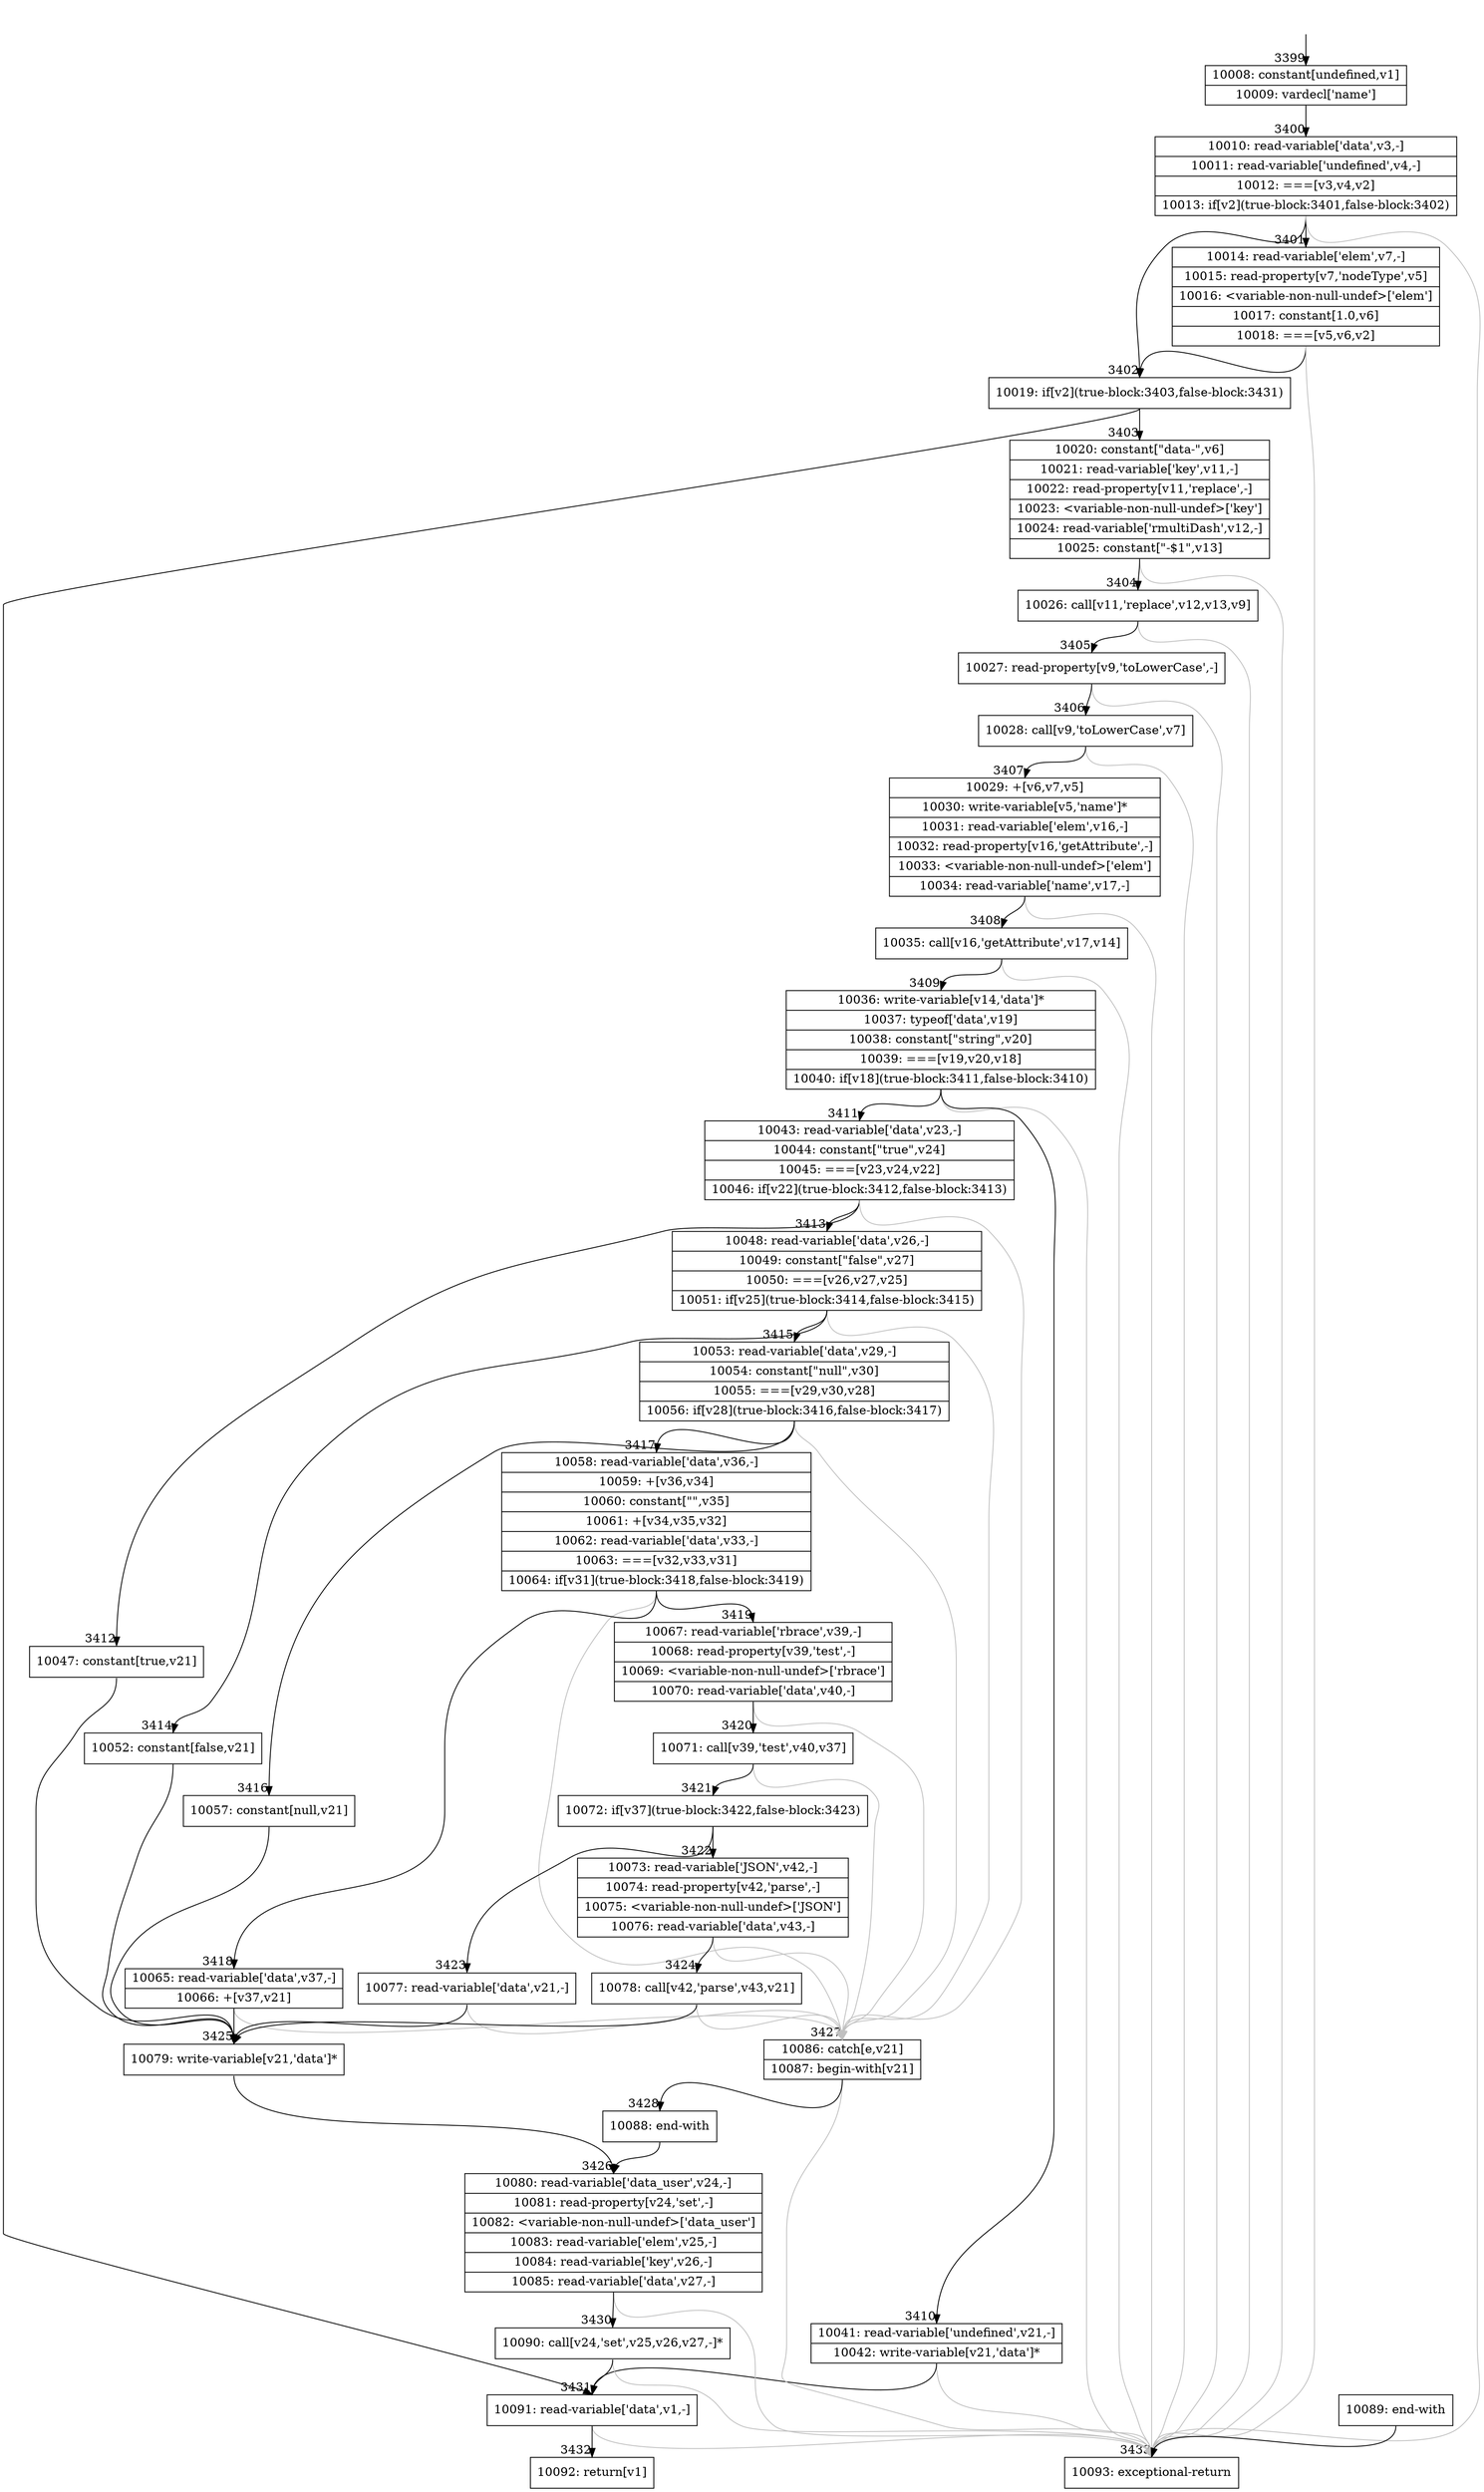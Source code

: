 digraph {
rankdir="TD"
BB_entry226[shape=none,label=""];
BB_entry226 -> BB3399 [tailport=s, headport=n, headlabel="    3399"]
BB3399 [shape=record label="{10008: constant[undefined,v1]|10009: vardecl['name']}" ] 
BB3399 -> BB3400 [tailport=s, headport=n, headlabel="      3400"]
BB3400 [shape=record label="{10010: read-variable['data',v3,-]|10011: read-variable['undefined',v4,-]|10012: ===[v3,v4,v2]|10013: if[v2](true-block:3401,false-block:3402)}" ] 
BB3400 -> BB3402 [tailport=s, headport=n, headlabel="      3402"]
BB3400 -> BB3401 [tailport=s, headport=n, headlabel="      3401"]
BB3400 -> BB3433 [tailport=s, headport=n, color=gray, headlabel="      3433"]
BB3401 [shape=record label="{10014: read-variable['elem',v7,-]|10015: read-property[v7,'nodeType',v5]|10016: \<variable-non-null-undef\>['elem']|10017: constant[1.0,v6]|10018: ===[v5,v6,v2]}" ] 
BB3401 -> BB3402 [tailport=s, headport=n]
BB3401 -> BB3433 [tailport=s, headport=n, color=gray]
BB3402 [shape=record label="{10019: if[v2](true-block:3403,false-block:3431)}" ] 
BB3402 -> BB3403 [tailport=s, headport=n, headlabel="      3403"]
BB3402 -> BB3431 [tailport=s, headport=n, headlabel="      3431"]
BB3403 [shape=record label="{10020: constant[\"data-\",v6]|10021: read-variable['key',v11,-]|10022: read-property[v11,'replace',-]|10023: \<variable-non-null-undef\>['key']|10024: read-variable['rmultiDash',v12,-]|10025: constant[\"-$1\",v13]}" ] 
BB3403 -> BB3404 [tailport=s, headport=n, headlabel="      3404"]
BB3403 -> BB3433 [tailport=s, headport=n, color=gray]
BB3404 [shape=record label="{10026: call[v11,'replace',v12,v13,v9]}" ] 
BB3404 -> BB3405 [tailport=s, headport=n, headlabel="      3405"]
BB3404 -> BB3433 [tailport=s, headport=n, color=gray]
BB3405 [shape=record label="{10027: read-property[v9,'toLowerCase',-]}" ] 
BB3405 -> BB3406 [tailport=s, headport=n, headlabel="      3406"]
BB3405 -> BB3433 [tailport=s, headport=n, color=gray]
BB3406 [shape=record label="{10028: call[v9,'toLowerCase',v7]}" ] 
BB3406 -> BB3407 [tailport=s, headport=n, headlabel="      3407"]
BB3406 -> BB3433 [tailport=s, headport=n, color=gray]
BB3407 [shape=record label="{10029: +[v6,v7,v5]|10030: write-variable[v5,'name']*|10031: read-variable['elem',v16,-]|10032: read-property[v16,'getAttribute',-]|10033: \<variable-non-null-undef\>['elem']|10034: read-variable['name',v17,-]}" ] 
BB3407 -> BB3408 [tailport=s, headport=n, headlabel="      3408"]
BB3407 -> BB3433 [tailport=s, headport=n, color=gray]
BB3408 [shape=record label="{10035: call[v16,'getAttribute',v17,v14]}" ] 
BB3408 -> BB3409 [tailport=s, headport=n, headlabel="      3409"]
BB3408 -> BB3433 [tailport=s, headport=n, color=gray]
BB3409 [shape=record label="{10036: write-variable[v14,'data']*|10037: typeof['data',v19]|10038: constant[\"string\",v20]|10039: ===[v19,v20,v18]|10040: if[v18](true-block:3411,false-block:3410)}" ] 
BB3409 -> BB3411 [tailport=s, headport=n, headlabel="      3411"]
BB3409 -> BB3410 [tailport=s, headport=n, headlabel="      3410"]
BB3409 -> BB3433 [tailport=s, headport=n, color=gray]
BB3410 [shape=record label="{10041: read-variable['undefined',v21,-]|10042: write-variable[v21,'data']*}" ] 
BB3410 -> BB3431 [tailport=s, headport=n]
BB3410 -> BB3433 [tailport=s, headport=n, color=gray]
BB3411 [shape=record label="{10043: read-variable['data',v23,-]|10044: constant[\"true\",v24]|10045: ===[v23,v24,v22]|10046: if[v22](true-block:3412,false-block:3413)}" ] 
BB3411 -> BB3412 [tailport=s, headport=n, headlabel="      3412"]
BB3411 -> BB3413 [tailport=s, headport=n, headlabel="      3413"]
BB3411 -> BB3427 [tailport=s, headport=n, color=gray, headlabel="      3427"]
BB3412 [shape=record label="{10047: constant[true,v21]}" ] 
BB3412 -> BB3425 [tailport=s, headport=n, headlabel="      3425"]
BB3413 [shape=record label="{10048: read-variable['data',v26,-]|10049: constant[\"false\",v27]|10050: ===[v26,v27,v25]|10051: if[v25](true-block:3414,false-block:3415)}" ] 
BB3413 -> BB3414 [tailport=s, headport=n, headlabel="      3414"]
BB3413 -> BB3415 [tailport=s, headport=n, headlabel="      3415"]
BB3413 -> BB3427 [tailport=s, headport=n, color=gray]
BB3414 [shape=record label="{10052: constant[false,v21]}" ] 
BB3414 -> BB3425 [tailport=s, headport=n]
BB3415 [shape=record label="{10053: read-variable['data',v29,-]|10054: constant[\"null\",v30]|10055: ===[v29,v30,v28]|10056: if[v28](true-block:3416,false-block:3417)}" ] 
BB3415 -> BB3416 [tailport=s, headport=n, headlabel="      3416"]
BB3415 -> BB3417 [tailport=s, headport=n, headlabel="      3417"]
BB3415 -> BB3427 [tailport=s, headport=n, color=gray]
BB3416 [shape=record label="{10057: constant[null,v21]}" ] 
BB3416 -> BB3425 [tailport=s, headport=n]
BB3417 [shape=record label="{10058: read-variable['data',v36,-]|10059: +[v36,v34]|10060: constant[\"\",v35]|10061: +[v34,v35,v32]|10062: read-variable['data',v33,-]|10063: ===[v32,v33,v31]|10064: if[v31](true-block:3418,false-block:3419)}" ] 
BB3417 -> BB3418 [tailport=s, headport=n, headlabel="      3418"]
BB3417 -> BB3419 [tailport=s, headport=n, headlabel="      3419"]
BB3417 -> BB3427 [tailport=s, headport=n, color=gray]
BB3418 [shape=record label="{10065: read-variable['data',v37,-]|10066: +[v37,v21]}" ] 
BB3418 -> BB3425 [tailport=s, headport=n]
BB3418 -> BB3427 [tailport=s, headport=n, color=gray]
BB3419 [shape=record label="{10067: read-variable['rbrace',v39,-]|10068: read-property[v39,'test',-]|10069: \<variable-non-null-undef\>['rbrace']|10070: read-variable['data',v40,-]}" ] 
BB3419 -> BB3420 [tailport=s, headport=n, headlabel="      3420"]
BB3419 -> BB3427 [tailport=s, headport=n, color=gray]
BB3420 [shape=record label="{10071: call[v39,'test',v40,v37]}" ] 
BB3420 -> BB3421 [tailport=s, headport=n, headlabel="      3421"]
BB3420 -> BB3427 [tailport=s, headport=n, color=gray]
BB3421 [shape=record label="{10072: if[v37](true-block:3422,false-block:3423)}" ] 
BB3421 -> BB3422 [tailport=s, headport=n, headlabel="      3422"]
BB3421 -> BB3423 [tailport=s, headport=n, headlabel="      3423"]
BB3422 [shape=record label="{10073: read-variable['JSON',v42,-]|10074: read-property[v42,'parse',-]|10075: \<variable-non-null-undef\>['JSON']|10076: read-variable['data',v43,-]}" ] 
BB3422 -> BB3424 [tailport=s, headport=n, headlabel="      3424"]
BB3422 -> BB3427 [tailport=s, headport=n, color=gray]
BB3423 [shape=record label="{10077: read-variable['data',v21,-]}" ] 
BB3423 -> BB3425 [tailport=s, headport=n]
BB3423 -> BB3427 [tailport=s, headport=n, color=gray]
BB3424 [shape=record label="{10078: call[v42,'parse',v43,v21]}" ] 
BB3424 -> BB3425 [tailport=s, headport=n]
BB3424 -> BB3427 [tailport=s, headport=n, color=gray]
BB3425 [shape=record label="{10079: write-variable[v21,'data']*}" ] 
BB3425 -> BB3426 [tailport=s, headport=n, headlabel="      3426"]
BB3426 [shape=record label="{10080: read-variable['data_user',v24,-]|10081: read-property[v24,'set',-]|10082: \<variable-non-null-undef\>['data_user']|10083: read-variable['elem',v25,-]|10084: read-variable['key',v26,-]|10085: read-variable['data',v27,-]}" ] 
BB3426 -> BB3430 [tailport=s, headport=n, headlabel="      3430"]
BB3426 -> BB3433 [tailport=s, headport=n, color=gray]
BB3427 [shape=record label="{10086: catch[e,v21]|10087: begin-with[v21]}" ] 
BB3427 -> BB3428 [tailport=s, headport=n, headlabel="      3428"]
BB3427 -> BB3433 [tailport=s, headport=n, color=gray]
BB3428 [shape=record label="{10088: end-with}" ] 
BB3428 -> BB3426 [tailport=s, headport=n]
BB3429 [shape=record label="{10089: end-with}" ] 
BB3429 -> BB3433 [tailport=s, headport=n]
BB3430 [shape=record label="{10090: call[v24,'set',v25,v26,v27,-]*}" ] 
BB3430 -> BB3431 [tailport=s, headport=n]
BB3430 -> BB3433 [tailport=s, headport=n, color=gray]
BB3431 [shape=record label="{10091: read-variable['data',v1,-]}" ] 
BB3431 -> BB3432 [tailport=s, headport=n, headlabel="      3432"]
BB3431 -> BB3433 [tailport=s, headport=n, color=gray]
BB3432 [shape=record label="{10092: return[v1]}" ] 
BB3433 [shape=record label="{10093: exceptional-return}" ] 
}
